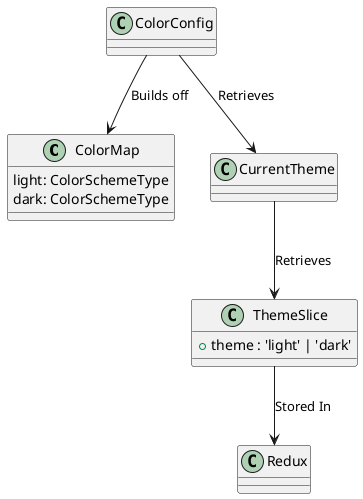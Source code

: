 @startuml Colors

class ColorMap {
    light: ColorSchemeType
    dark: ColorSchemeType
}

class CurrentTheme{

}

class ThemeSlice{
    +theme : 'light' | 'dark'
}
CurrentTheme --> ThemeSlice: Retrieves
ThemeSlice --> Redux: Stored In
ColorConfig --> ColorMap: Builds off
ColorConfig --> CurrentTheme: Retrieves
@enduml
